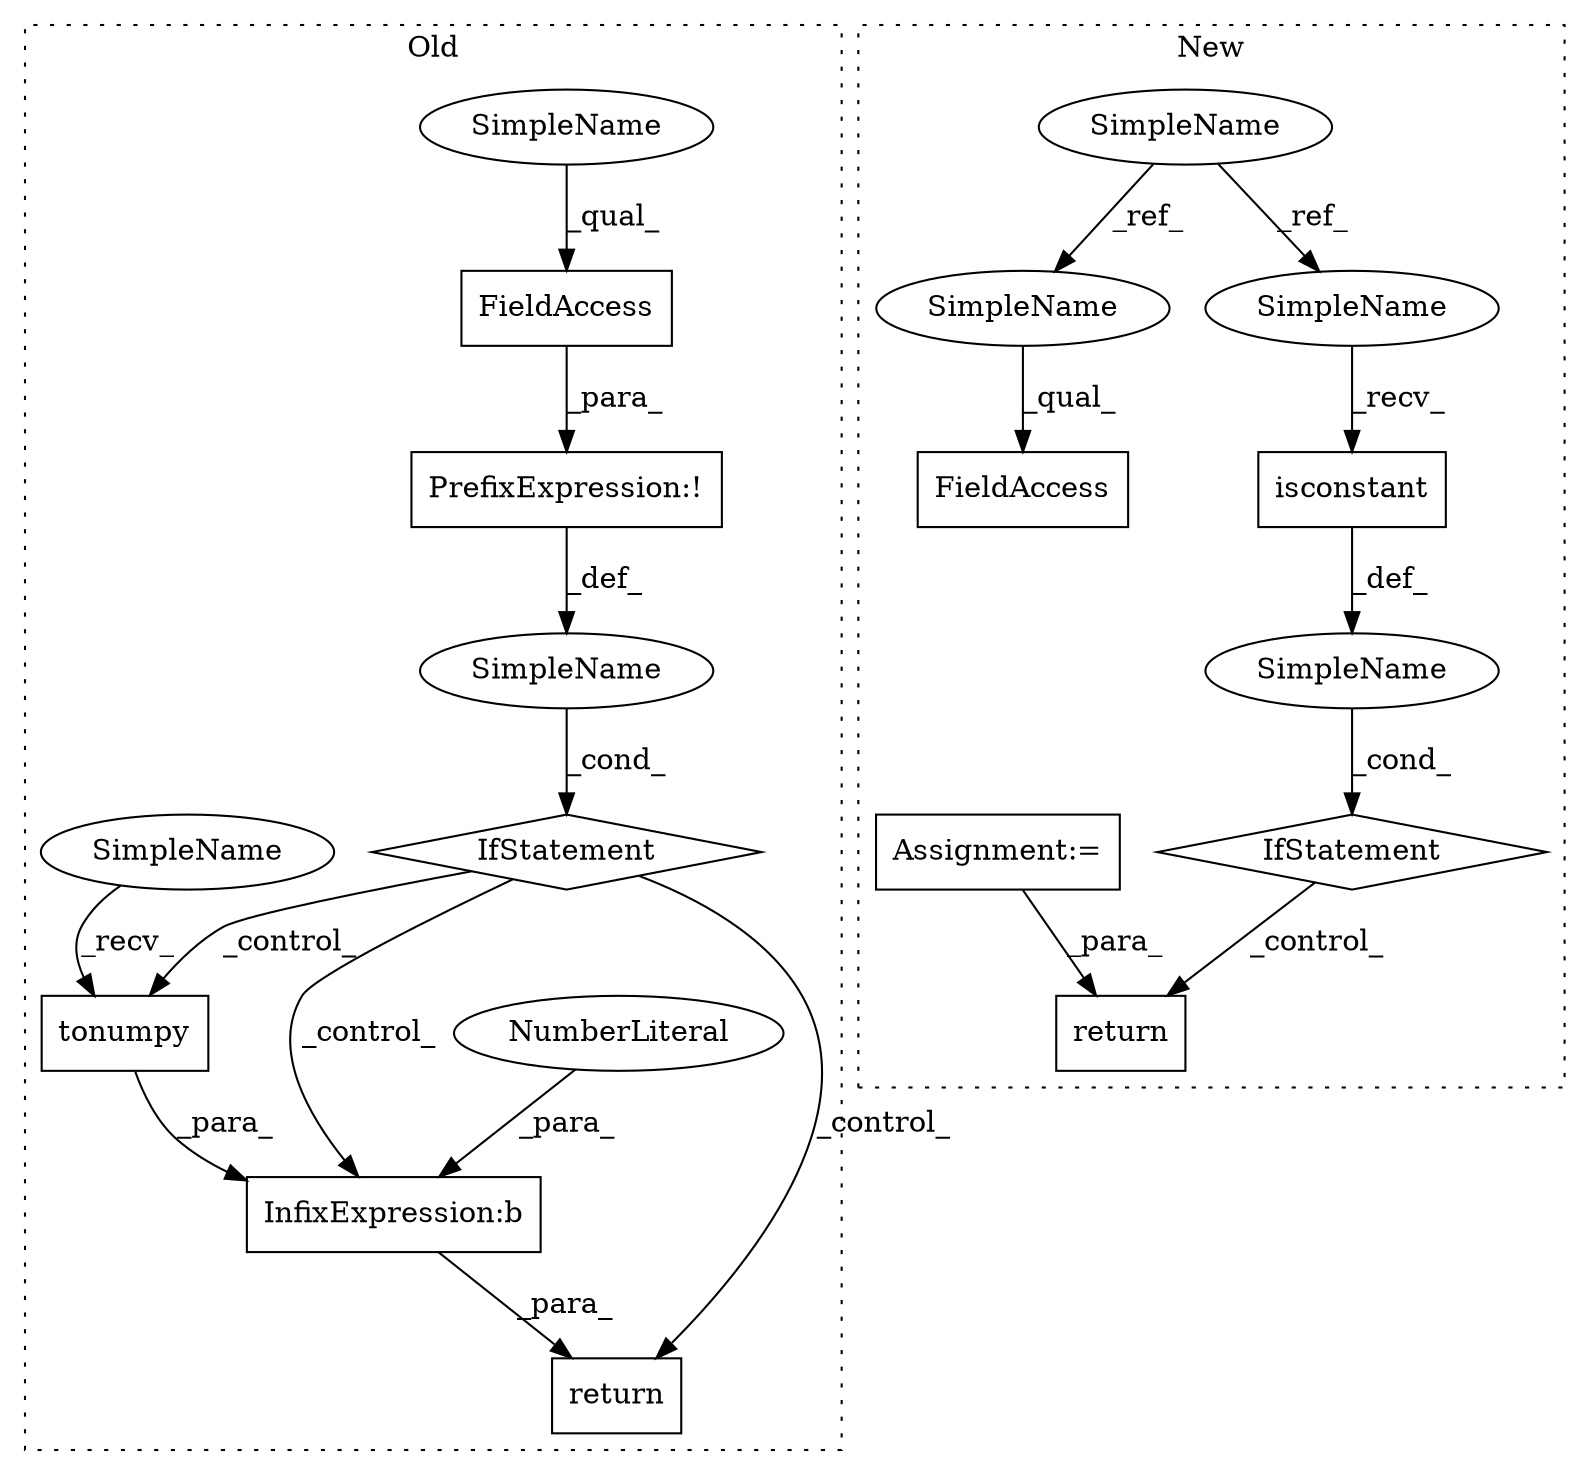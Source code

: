 digraph G {
subgraph cluster0 {
1 [label="IfStatement" a="25" s="349,369" l="4,2" shape="diamond"];
3 [label="PrefixExpression:!" a="38" s="353" l="1" shape="box"];
4 [label="SimpleName" a="42" s="" l="" shape="ellipse"];
5 [label="tonumpy" a="32" s="392" l="9" shape="box"];
6 [label="InfixExpression:b" a="27" s="401" l="3" shape="box"];
7 [label="NumberLiteral" a="34" s="404" l="1" shape="ellipse"];
9 [label="FieldAccess" a="22" s="354" l="15" shape="box"];
14 [label="return" a="41" s="379" l="7" shape="box"];
18 [label="SimpleName" a="42" s="354" l="4" shape="ellipse"];
19 [label="SimpleName" a="42" s="387" l="4" shape="ellipse"];
label = "Old";
style="dotted";
}
subgraph cluster1 {
2 [label="isconstant" a="32" s="390" l="12" shape="box"];
8 [label="SimpleName" a="42" s="332" l="4" shape="ellipse"];
10 [label="IfStatement" a="25" s="381,402" l="4,2" shape="diamond"];
11 [label="SimpleName" a="42" s="" l="" shape="ellipse"];
12 [label="return" a="41" s="412" l="7" shape="box"];
13 [label="Assignment:=" a="7" s="184" l="5" shape="box"];
15 [label="FieldAccess" a="22" s="430" l="10" shape="box"];
16 [label="SimpleName" a="42" s="430" l="4" shape="ellipse"];
17 [label="SimpleName" a="42" s="385" l="4" shape="ellipse"];
label = "New";
style="dotted";
}
1 -> 5 [label="_control_"];
1 -> 6 [label="_control_"];
1 -> 14 [label="_control_"];
2 -> 11 [label="_def_"];
3 -> 4 [label="_def_"];
4 -> 1 [label="_cond_"];
5 -> 6 [label="_para_"];
6 -> 14 [label="_para_"];
7 -> 6 [label="_para_"];
8 -> 16 [label="_ref_"];
8 -> 17 [label="_ref_"];
9 -> 3 [label="_para_"];
10 -> 12 [label="_control_"];
11 -> 10 [label="_cond_"];
13 -> 12 [label="_para_"];
16 -> 15 [label="_qual_"];
17 -> 2 [label="_recv_"];
18 -> 9 [label="_qual_"];
19 -> 5 [label="_recv_"];
}